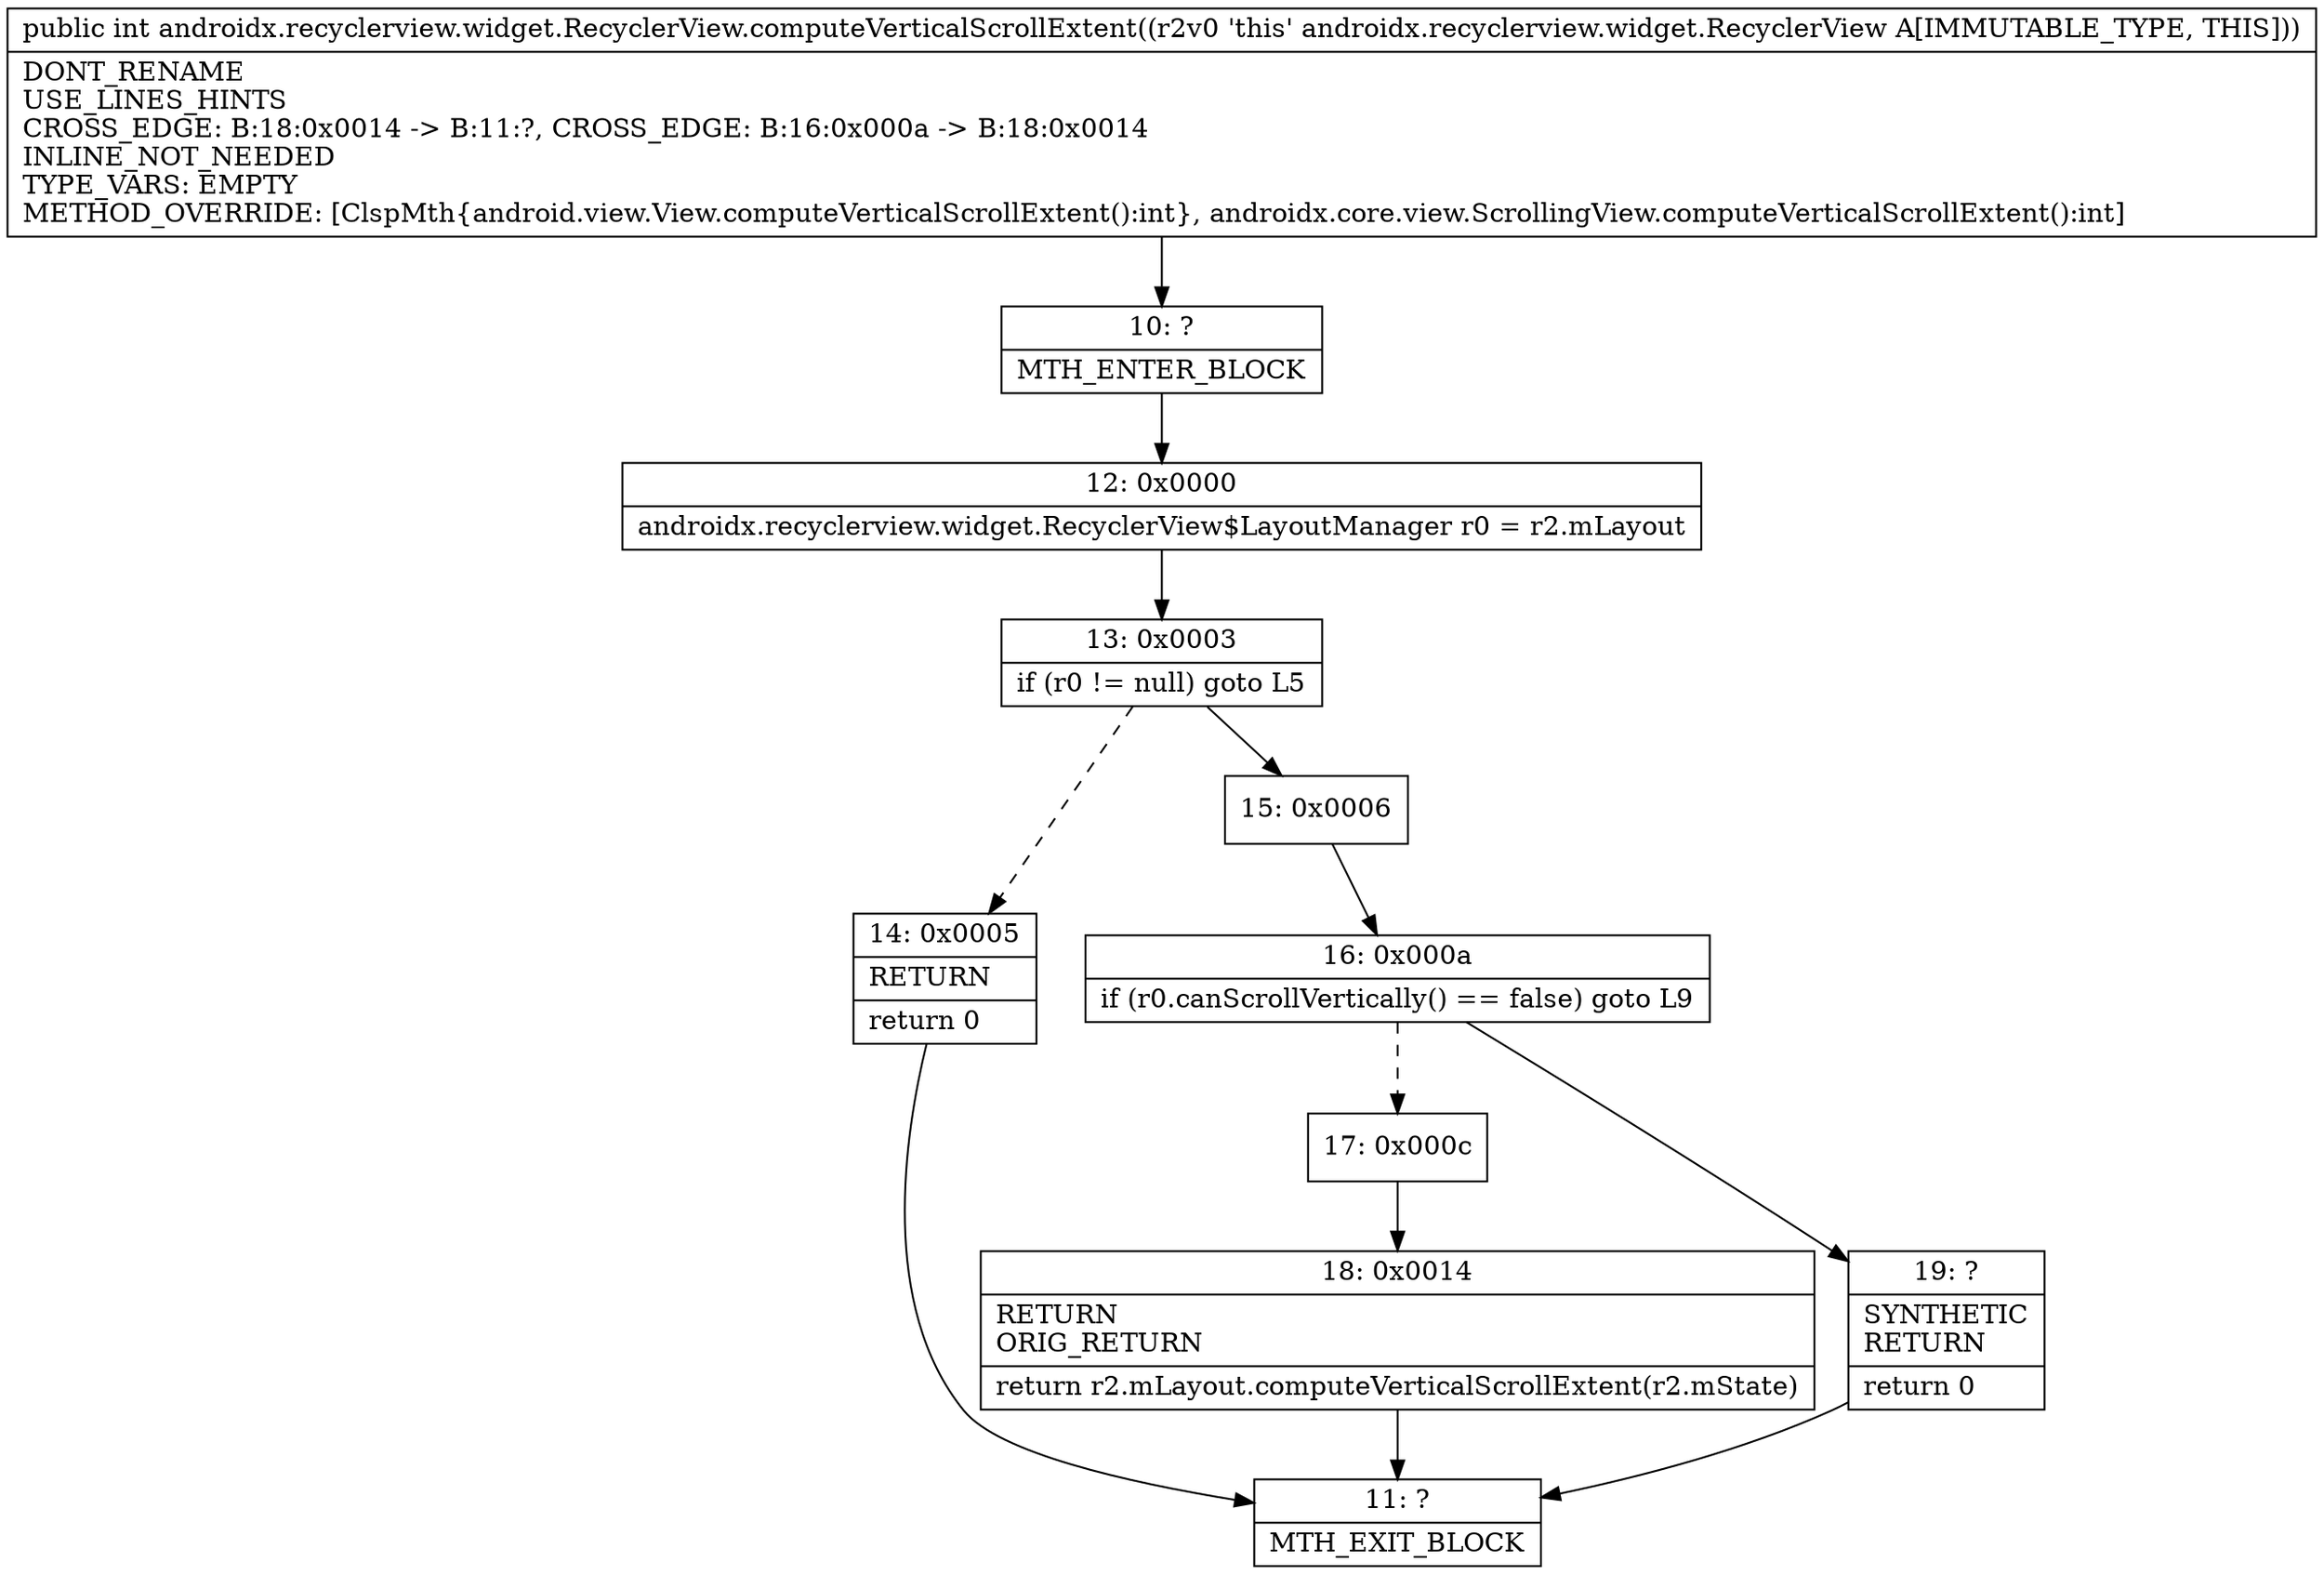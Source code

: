 digraph "CFG forandroidx.recyclerview.widget.RecyclerView.computeVerticalScrollExtent()I" {
Node_10 [shape=record,label="{10\:\ ?|MTH_ENTER_BLOCK\l}"];
Node_12 [shape=record,label="{12\:\ 0x0000|androidx.recyclerview.widget.RecyclerView$LayoutManager r0 = r2.mLayout\l}"];
Node_13 [shape=record,label="{13\:\ 0x0003|if (r0 != null) goto L5\l}"];
Node_14 [shape=record,label="{14\:\ 0x0005|RETURN\l|return 0\l}"];
Node_11 [shape=record,label="{11\:\ ?|MTH_EXIT_BLOCK\l}"];
Node_15 [shape=record,label="{15\:\ 0x0006}"];
Node_16 [shape=record,label="{16\:\ 0x000a|if (r0.canScrollVertically() == false) goto L9\l}"];
Node_17 [shape=record,label="{17\:\ 0x000c}"];
Node_18 [shape=record,label="{18\:\ 0x0014|RETURN\lORIG_RETURN\l|return r2.mLayout.computeVerticalScrollExtent(r2.mState)\l}"];
Node_19 [shape=record,label="{19\:\ ?|SYNTHETIC\lRETURN\l|return 0\l}"];
MethodNode[shape=record,label="{public int androidx.recyclerview.widget.RecyclerView.computeVerticalScrollExtent((r2v0 'this' androidx.recyclerview.widget.RecyclerView A[IMMUTABLE_TYPE, THIS]))  | DONT_RENAME\lUSE_LINES_HINTS\lCROSS_EDGE: B:18:0x0014 \-\> B:11:?, CROSS_EDGE: B:16:0x000a \-\> B:18:0x0014\lINLINE_NOT_NEEDED\lTYPE_VARS: EMPTY\lMETHOD_OVERRIDE: [ClspMth\{android.view.View.computeVerticalScrollExtent():int\}, androidx.core.view.ScrollingView.computeVerticalScrollExtent():int]\l}"];
MethodNode -> Node_10;Node_10 -> Node_12;
Node_12 -> Node_13;
Node_13 -> Node_14[style=dashed];
Node_13 -> Node_15;
Node_14 -> Node_11;
Node_15 -> Node_16;
Node_16 -> Node_17[style=dashed];
Node_16 -> Node_19;
Node_17 -> Node_18;
Node_18 -> Node_11;
Node_19 -> Node_11;
}


